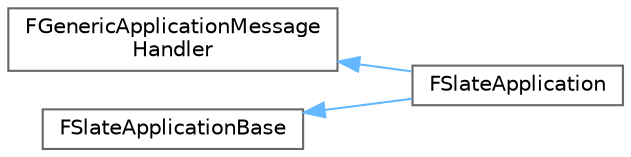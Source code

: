 digraph "Graphical Class Hierarchy"
{
 // INTERACTIVE_SVG=YES
 // LATEX_PDF_SIZE
  bgcolor="transparent";
  edge [fontname=Helvetica,fontsize=10,labelfontname=Helvetica,labelfontsize=10];
  node [fontname=Helvetica,fontsize=10,shape=box,height=0.2,width=0.4];
  rankdir="LR";
  Node0 [id="Node000000",label="FGenericApplicationMessage\lHandler",height=0.2,width=0.4,color="grey40", fillcolor="white", style="filled",URL="$d3/d8b/classFGenericApplicationMessageHandler.html",tooltip="Interface that defines how to handle interaction with a user via hardware input and output."];
  Node0 -> Node1 [id="edge3909_Node000000_Node000001",dir="back",color="steelblue1",style="solid",tooltip=" "];
  Node1 [id="Node000001",label="FSlateApplication",height=0.2,width=0.4,color="grey40", fillcolor="white", style="filled",URL="$dc/df2/classFSlateApplication.html",tooltip=" "];
  Node2 [id="Node000002",label="FSlateApplicationBase",height=0.2,width=0.4,color="grey40", fillcolor="white", style="filled",URL="$d6/d31/classFSlateApplicationBase.html",tooltip="Base class for Slate applications."];
  Node2 -> Node1 [id="edge3910_Node000002_Node000001",dir="back",color="steelblue1",style="solid",tooltip=" "];
}
